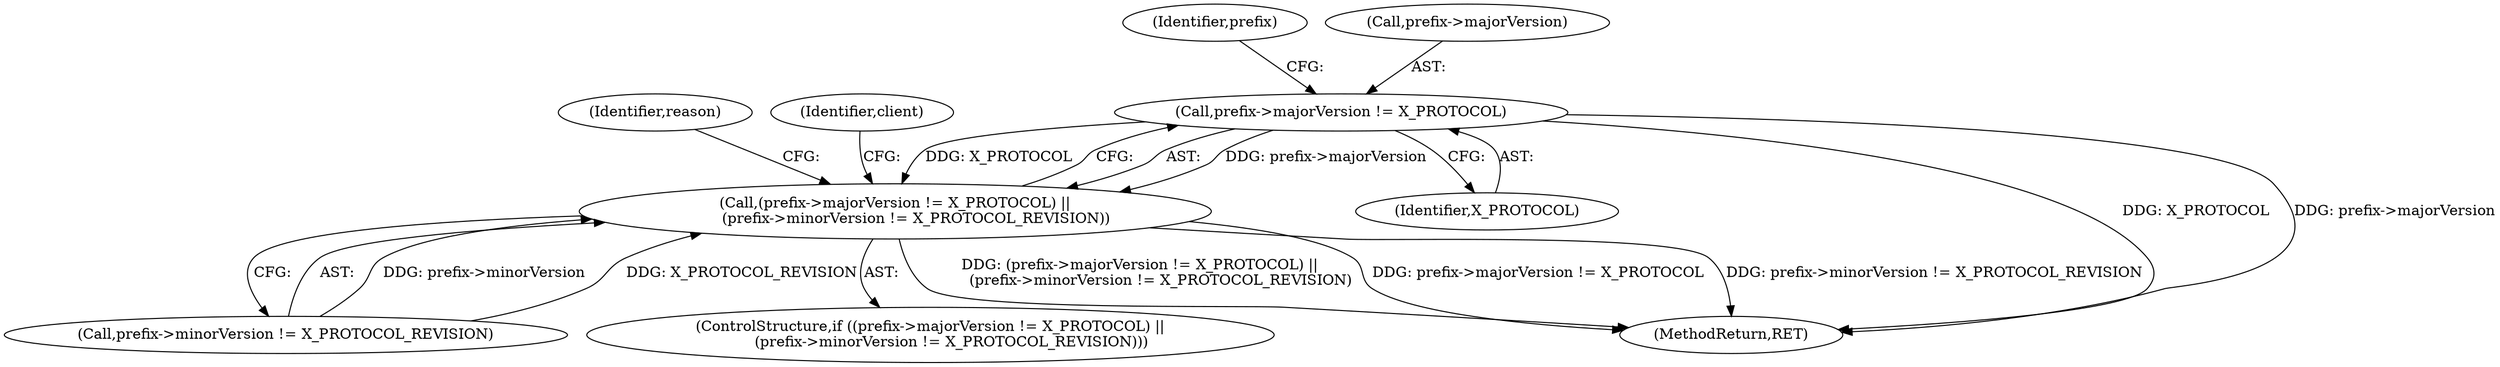 digraph "1_xserver_b747da5e25be944337a9cd1415506fc06b70aa81@del" {
"1000135" [label="(Call,prefix->majorVersion != X_PROTOCOL)"];
"1000134" [label="(Call,(prefix->majorVersion != X_PROTOCOL) ||\n         (prefix->minorVersion != X_PROTOCOL_REVISION))"];
"1000139" [label="(Identifier,X_PROTOCOL)"];
"1000146" [label="(Identifier,reason)"];
"1000134" [label="(Call,(prefix->majorVersion != X_PROTOCOL) ||\n         (prefix->minorVersion != X_PROTOCOL_REVISION))"];
"1000142" [label="(Identifier,prefix)"];
"1000136" [label="(Call,prefix->majorVersion)"];
"1000133" [label="(ControlStructure,if ((prefix->majorVersion != X_PROTOCOL) ||\n         (prefix->minorVersion != X_PROTOCOL_REVISION)))"];
"1000153" [label="(MethodReturn,RET)"];
"1000140" [label="(Call,prefix->minorVersion != X_PROTOCOL_REVISION)"];
"1000135" [label="(Call,prefix->majorVersion != X_PROTOCOL)"];
"1000151" [label="(Identifier,client)"];
"1000135" -> "1000134"  [label="AST: "];
"1000135" -> "1000139"  [label="CFG: "];
"1000136" -> "1000135"  [label="AST: "];
"1000139" -> "1000135"  [label="AST: "];
"1000142" -> "1000135"  [label="CFG: "];
"1000134" -> "1000135"  [label="CFG: "];
"1000135" -> "1000153"  [label="DDG: X_PROTOCOL"];
"1000135" -> "1000153"  [label="DDG: prefix->majorVersion"];
"1000135" -> "1000134"  [label="DDG: prefix->majorVersion"];
"1000135" -> "1000134"  [label="DDG: X_PROTOCOL"];
"1000134" -> "1000133"  [label="AST: "];
"1000134" -> "1000140"  [label="CFG: "];
"1000140" -> "1000134"  [label="AST: "];
"1000146" -> "1000134"  [label="CFG: "];
"1000151" -> "1000134"  [label="CFG: "];
"1000134" -> "1000153"  [label="DDG: prefix->minorVersion != X_PROTOCOL_REVISION"];
"1000134" -> "1000153"  [label="DDG: (prefix->majorVersion != X_PROTOCOL) ||\n         (prefix->minorVersion != X_PROTOCOL_REVISION)"];
"1000134" -> "1000153"  [label="DDG: prefix->majorVersion != X_PROTOCOL"];
"1000140" -> "1000134"  [label="DDG: prefix->minorVersion"];
"1000140" -> "1000134"  [label="DDG: X_PROTOCOL_REVISION"];
}
